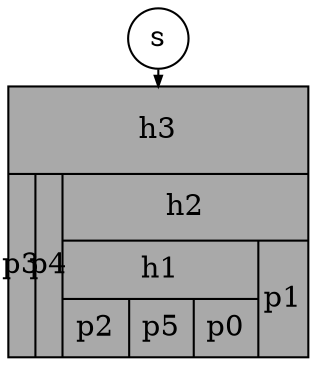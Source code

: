 digraph H005 {
    node [shape=circle,fixedsize=1,width=0.4,height=0.4,fillcolor="darkgray"];
	edge [arrowsize=0.5];
	nodesep=0.1;
	ranksep=0.1;
    s -> h3;
    h3 [style="filled",shape="record",label="{h3|{p3|p4|{h2|{{h1|{p2|p5|p0}}|p1}}}}",width=2,height=1.8];
}
